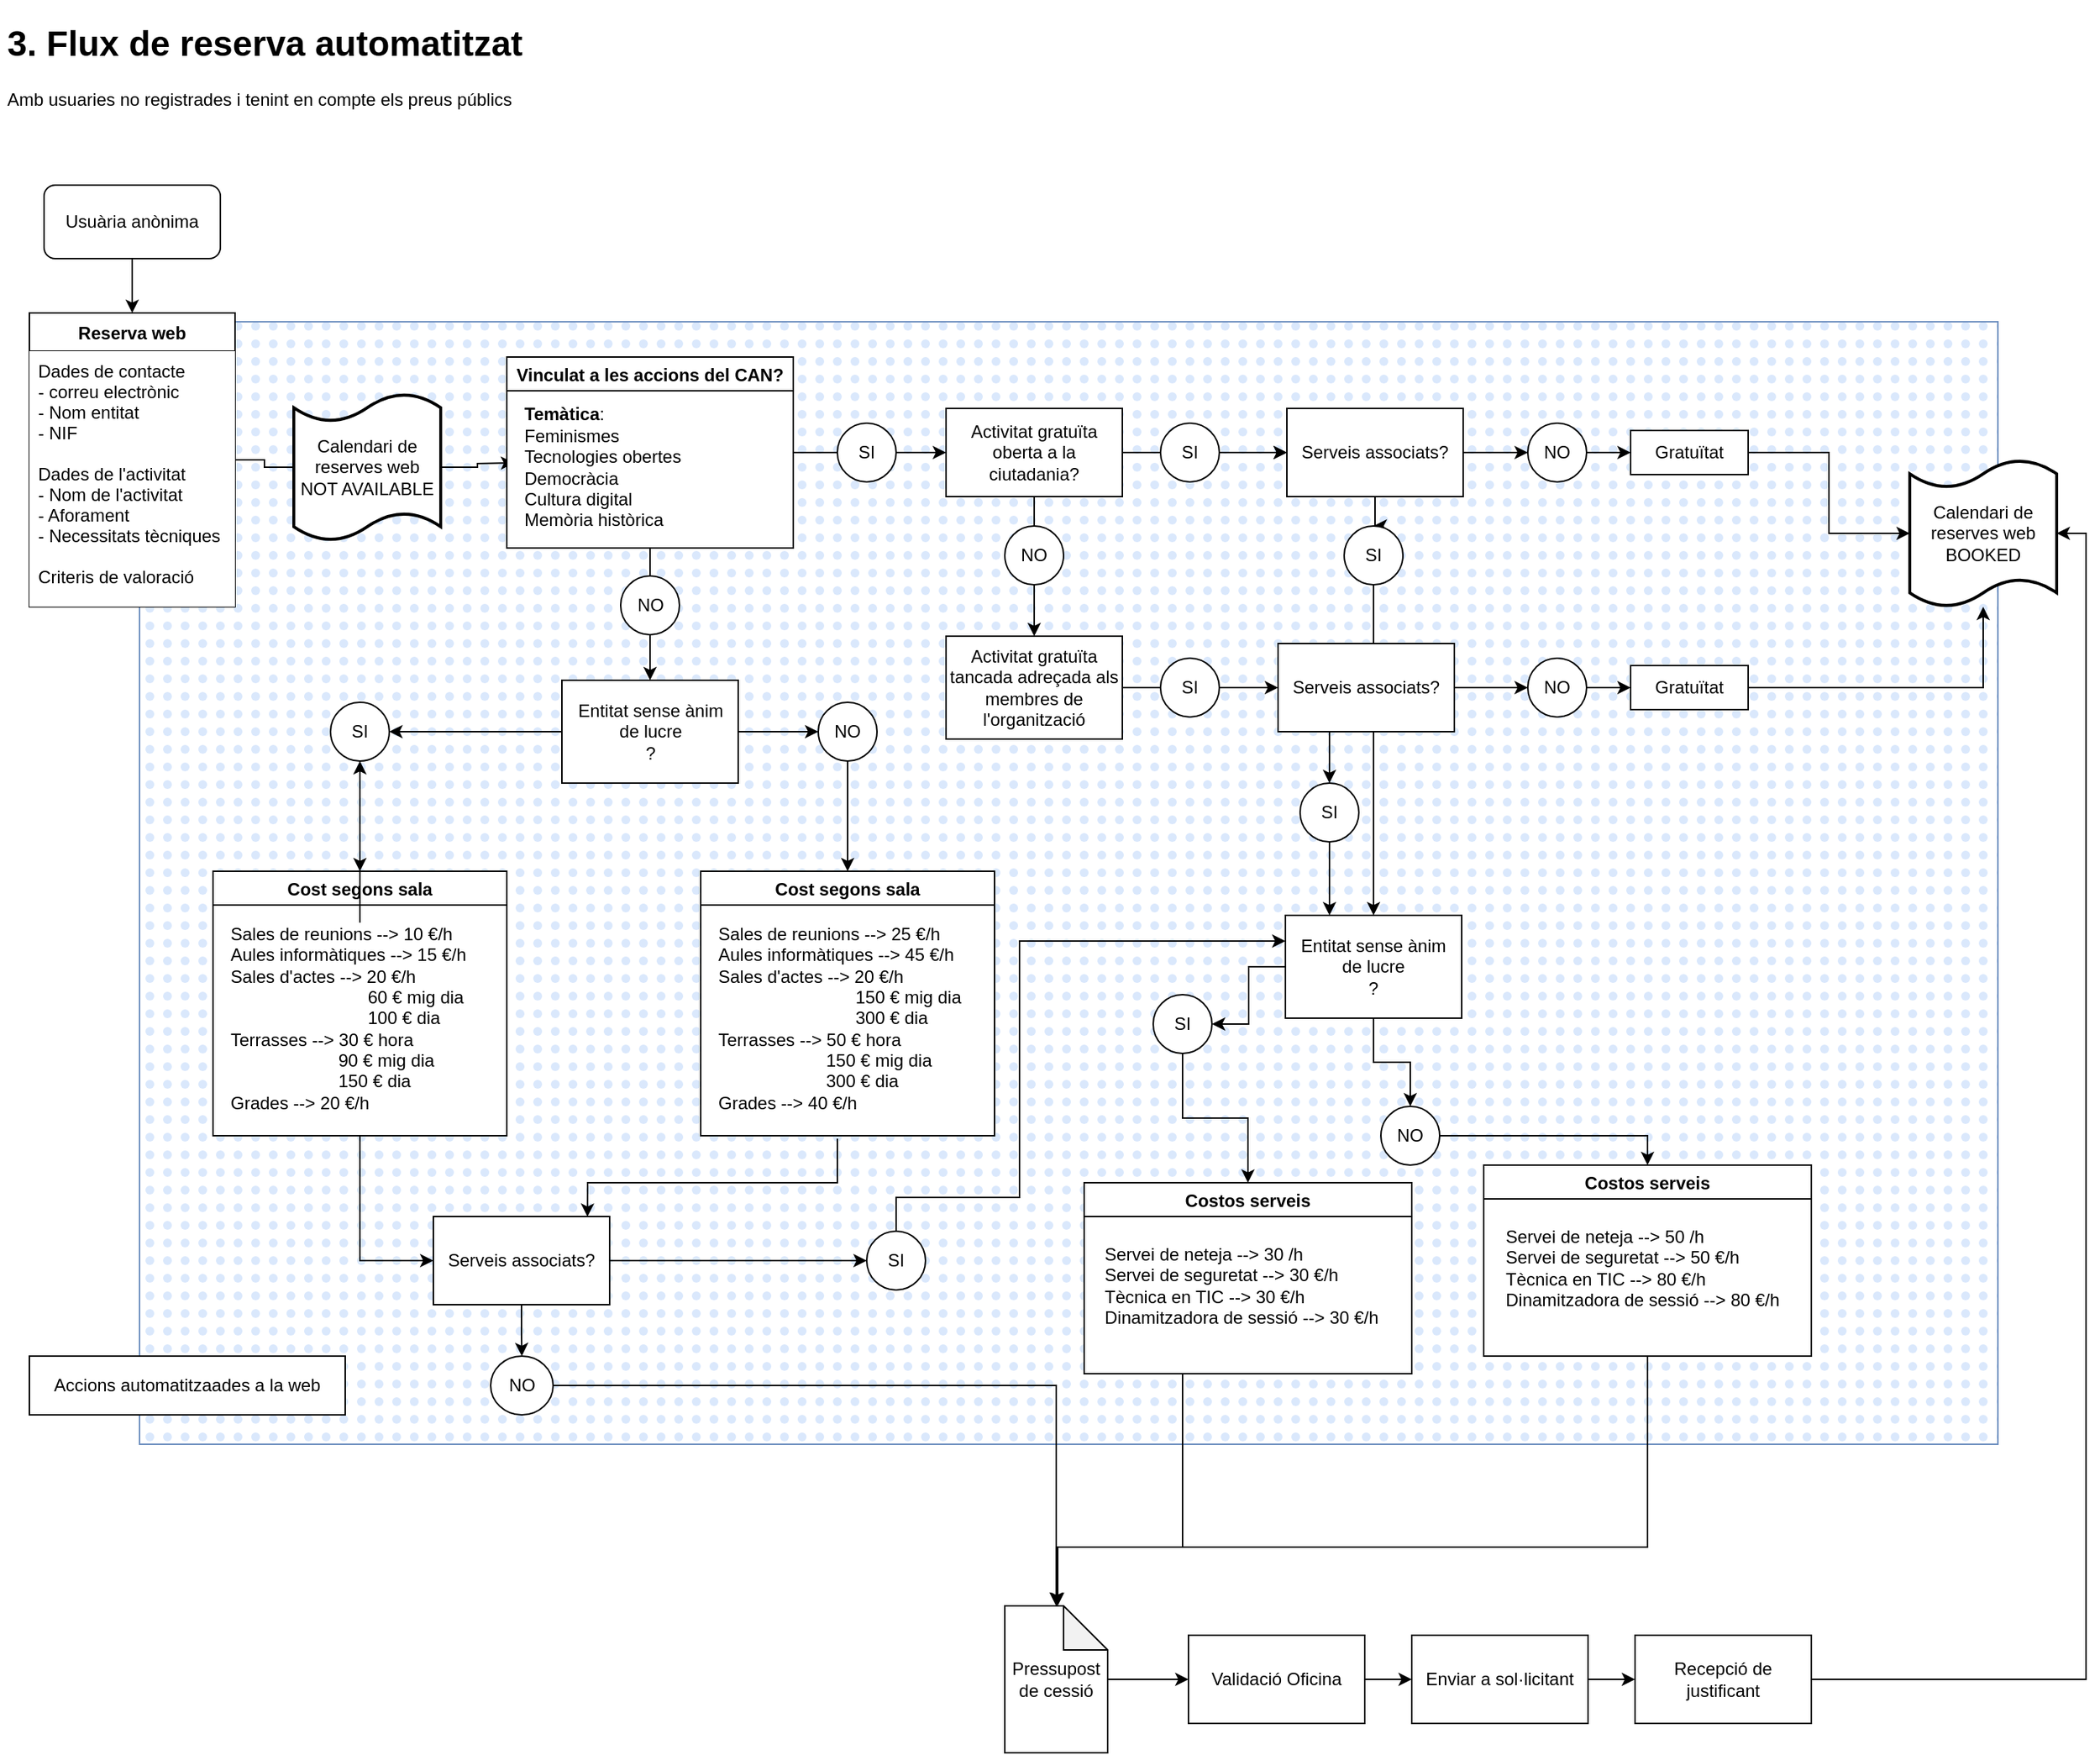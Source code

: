 <mxfile version="20.3.0" type="github">
  <diagram id="QWcHRJpWfeQXFMJefIEu" name="Page-1">
    <mxGraphModel dx="2296" dy="-144" grid="1" gridSize="10" guides="1" tooltips="1" connect="1" arrows="1" fold="1" page="1" pageScale="1" pageWidth="1169" pageHeight="827" math="0" shadow="0">
      <root>
        <mxCell id="0" />
        <mxCell id="1" parent="0" />
        <mxCell id="eaU4gPAbgvnITO38szU_-100" value="" style="verticalLabelPosition=bottom;verticalAlign=top;html=1;shape=mxgraph.basic.patternFillRect;fillStyle=dots;step=5;fillStrokeWidth=0.2;fillStrokeColor=#dddddd;fillColor=#dae8fc;strokeColor=#6c8ebf;" parent="1" vertex="1">
          <mxGeometry x="-995" y="1094" width="1265" height="764" as="geometry" />
        </mxCell>
        <mxCell id="eaU4gPAbgvnITO38szU_-101" value="Accions automatitzaades a la web" style="rounded=0;whiteSpace=wrap;html=1;fillColor=#ffffff;" parent="1" vertex="1">
          <mxGeometry x="-1070" y="1798" width="215" height="40" as="geometry" />
        </mxCell>
        <mxCell id="AwSX1SjbMn1UK7kxIGxx-265" value="&lt;h1&gt;3. Flux de reserva automatitzat&lt;br&gt;&lt;/h1&gt;&lt;div&gt;Amb usuaries no registrades i tenint en compte els preus públics&lt;br&gt;&lt;/div&gt;" style="text;html=1;strokeColor=none;fillColor=none;spacing=5;spacingTop=-20;whiteSpace=wrap;overflow=hidden;rounded=0;" parent="1" vertex="1">
          <mxGeometry x="-1090" y="885" width="435" height="120" as="geometry" />
        </mxCell>
        <mxCell id="eaU4gPAbgvnITO38szU_-103" style="edgeStyle=orthogonalEdgeStyle;rounded=0;orthogonalLoop=1;jettySize=auto;html=1;entryX=0.5;entryY=0;entryDx=0;entryDy=0;" parent="1" source="AwSX1SjbMn1UK7kxIGxx-267" target="AwSX1SjbMn1UK7kxIGxx-269" edge="1">
          <mxGeometry relative="1" as="geometry" />
        </mxCell>
        <mxCell id="AwSX1SjbMn1UK7kxIGxx-267" value="Usuària anònima" style="rounded=1;whiteSpace=wrap;html=1;" parent="1" vertex="1">
          <mxGeometry x="-1060" y="1001" width="120" height="50" as="geometry" />
        </mxCell>
        <mxCell id="eaU4gPAbgvnITO38szU_-9" style="edgeStyle=orthogonalEdgeStyle;rounded=0;orthogonalLoop=1;jettySize=auto;html=1;exitX=1;exitY=0.5;exitDx=0;exitDy=0;startArrow=none;" parent="1" source="eaU4gPAbgvnITO38szU_-113" edge="1">
          <mxGeometry relative="1" as="geometry">
            <mxPoint x="-740" y="1190" as="targetPoint" />
          </mxGeometry>
        </mxCell>
        <mxCell id="AwSX1SjbMn1UK7kxIGxx-269" value="Reserva web" style="swimlane;fontStyle=1;childLayout=stackLayout;horizontal=1;startSize=26;horizontalStack=0;resizeParent=1;resizeParentMax=0;resizeLast=0;collapsible=1;marginBottom=0;" parent="1" vertex="1">
          <mxGeometry x="-1070" y="1088" width="140" height="200" as="geometry" />
        </mxCell>
        <mxCell id="AwSX1SjbMn1UK7kxIGxx-270" value="Dades de contacte&#xa;- correu electrònic&#xa;- Nom entitat&#xa;- NIF&#xa;&#xa;Dades de l&#39;activitat&#xa;- Nom de l&#39;activitat&#xa;- Aforament&#xa;- Necessitats tècniques&#xa;&#xa;Criteris de valoració&#xa;" style="text;strokeColor=none;align=left;verticalAlign=top;spacingLeft=4;spacingRight=4;overflow=hidden;rotatable=0;points=[[0,0.5],[1,0.5]];portConstraint=eastwest;fillColor=#ffffff;" parent="AwSX1SjbMn1UK7kxIGxx-269" vertex="1">
          <mxGeometry y="26" width="140" height="174" as="geometry" />
        </mxCell>
        <mxCell id="eaU4gPAbgvnITO38szU_-16" value="" style="edgeStyle=orthogonalEdgeStyle;rounded=0;orthogonalLoop=1;jettySize=auto;html=1;" parent="1" source="eaU4gPAbgvnITO38szU_-4" target="eaU4gPAbgvnITO38szU_-8" edge="1">
          <mxGeometry relative="1" as="geometry" />
        </mxCell>
        <mxCell id="eaU4gPAbgvnITO38szU_-30" value="" style="edgeStyle=orthogonalEdgeStyle;rounded=0;orthogonalLoop=1;jettySize=auto;html=1;" parent="1" source="eaU4gPAbgvnITO38szU_-4" target="eaU4gPAbgvnITO38szU_-29" edge="1">
          <mxGeometry relative="1" as="geometry" />
        </mxCell>
        <mxCell id="eaU4gPAbgvnITO38szU_-4" value="Vinculat a les accions del CAN?" style="swimlane;gradientColor=#ffffff;swimlaneFillColor=#ffffff;" parent="1" vertex="1">
          <mxGeometry x="-745" y="1118" width="195" height="130" as="geometry" />
        </mxCell>
        <mxCell id="eaU4gPAbgvnITO38szU_-5" value="&lt;div align=&quot;left&quot;&gt;&lt;b&gt;Temàtica&lt;/b&gt;:&lt;br&gt;Feminismes&lt;br&gt;Tecnologies obertes&lt;br&gt;Democràcia&lt;br&gt;Cultura digital&lt;br&gt;&lt;/div&gt;&lt;div align=&quot;left&quot;&gt;Memòria històrica&lt;/div&gt;" style="text;html=1;align=left;verticalAlign=middle;resizable=0;points=[];autosize=1;strokeColor=none;" parent="eaU4gPAbgvnITO38szU_-4" vertex="1">
          <mxGeometry x="10" y="30" width="120" height="90" as="geometry" />
        </mxCell>
        <mxCell id="eaU4gPAbgvnITO38szU_-7" value="SI" style="ellipse;whiteSpace=wrap;html=1;aspect=fixed;" parent="1" vertex="1">
          <mxGeometry x="-520" y="1163" width="40" height="40" as="geometry" />
        </mxCell>
        <mxCell id="eaU4gPAbgvnITO38szU_-25" value="" style="edgeStyle=orthogonalEdgeStyle;rounded=0;orthogonalLoop=1;jettySize=auto;html=1;" parent="1" source="eaU4gPAbgvnITO38szU_-8" target="eaU4gPAbgvnITO38szU_-21" edge="1">
          <mxGeometry relative="1" as="geometry" />
        </mxCell>
        <mxCell id="eaU4gPAbgvnITO38szU_-46" value="" style="edgeStyle=orthogonalEdgeStyle;rounded=0;orthogonalLoop=1;jettySize=auto;html=1;" parent="1" source="eaU4gPAbgvnITO38szU_-8" target="eaU4gPAbgvnITO38szU_-41" edge="1">
          <mxGeometry relative="1" as="geometry" />
        </mxCell>
        <mxCell id="eaU4gPAbgvnITO38szU_-8" value="Activitat gratuïta oberta a la ciutadania?" style="rounded=0;whiteSpace=wrap;html=1;" parent="1" vertex="1">
          <mxGeometry x="-446" y="1153" width="120" height="60" as="geometry" />
        </mxCell>
        <mxCell id="eaU4gPAbgvnITO38szU_-42" value="" style="edgeStyle=orthogonalEdgeStyle;rounded=0;orthogonalLoop=1;jettySize=auto;html=1;" parent="1" source="eaU4gPAbgvnITO38szU_-12" target="eaU4gPAbgvnITO38szU_-41" edge="1">
          <mxGeometry relative="1" as="geometry" />
        </mxCell>
        <mxCell id="eaU4gPAbgvnITO38szU_-12" value="SI" style="ellipse;whiteSpace=wrap;html=1;aspect=fixed;" parent="1" vertex="1">
          <mxGeometry x="-300" y="1163" width="40" height="40" as="geometry" />
        </mxCell>
        <mxCell id="eaU4gPAbgvnITO38szU_-18" value="" style="edgeStyle=orthogonalEdgeStyle;rounded=0;orthogonalLoop=1;jettySize=auto;html=1;" parent="1" source="eaU4gPAbgvnITO38szU_-13" target="eaU4gPAbgvnITO38szU_-17" edge="1">
          <mxGeometry relative="1" as="geometry" />
        </mxCell>
        <mxCell id="eaU4gPAbgvnITO38szU_-13" value="Gratuïtat" style="rounded=0;whiteSpace=wrap;html=1;" parent="1" vertex="1">
          <mxGeometry x="20" y="1168" width="80" height="30" as="geometry" />
        </mxCell>
        <mxCell id="eaU4gPAbgvnITO38szU_-17" value="&lt;div&gt;Calendari de reserves web&lt;/div&gt;&lt;div&gt;BOOKED&lt;br&gt;&lt;/div&gt;" style="shape=tape;whiteSpace=wrap;html=1;strokeWidth=2;size=0.19" parent="1" vertex="1">
          <mxGeometry x="210" y="1188" width="100" height="100" as="geometry" />
        </mxCell>
        <mxCell id="eaU4gPAbgvnITO38szU_-19" value="NO" style="ellipse;whiteSpace=wrap;html=1;aspect=fixed;" parent="1" vertex="1">
          <mxGeometry x="-406" y="1233" width="40" height="40" as="geometry" />
        </mxCell>
        <mxCell id="eaU4gPAbgvnITO38szU_-21" value="Activitat gratuïta tancada adreçada als membres de l&#39;organització" style="rounded=0;whiteSpace=wrap;html=1;" parent="1" vertex="1">
          <mxGeometry x="-446" y="1308" width="120" height="70" as="geometry" />
        </mxCell>
        <mxCell id="eaU4gPAbgvnITO38szU_-57" value="" style="edgeStyle=orthogonalEdgeStyle;rounded=0;orthogonalLoop=1;jettySize=auto;html=1;" parent="1" source="eaU4gPAbgvnITO38szU_-22" target="eaU4gPAbgvnITO38szU_-53" edge="1">
          <mxGeometry relative="1" as="geometry" />
        </mxCell>
        <mxCell id="eaU4gPAbgvnITO38szU_-22" value="SI" style="ellipse;whiteSpace=wrap;html=1;aspect=fixed;" parent="1" vertex="1">
          <mxGeometry x="-300" y="1323" width="40" height="40" as="geometry" />
        </mxCell>
        <mxCell id="eaU4gPAbgvnITO38szU_-24" value="" style="edgeStyle=orthogonalEdgeStyle;rounded=0;orthogonalLoop=1;jettySize=auto;html=1;endArrow=none;" parent="1" source="eaU4gPAbgvnITO38szU_-21" target="eaU4gPAbgvnITO38szU_-22" edge="1">
          <mxGeometry relative="1" as="geometry">
            <mxPoint x="-326" y="1343" as="sourcePoint" />
            <mxPoint x="-215" y="1343" as="targetPoint" />
          </mxGeometry>
        </mxCell>
        <mxCell id="eaU4gPAbgvnITO38szU_-27" value="NO" style="ellipse;whiteSpace=wrap;html=1;aspect=fixed;" parent="1" vertex="1">
          <mxGeometry x="-667.5" y="1267" width="40" height="40" as="geometry" />
        </mxCell>
        <mxCell id="eaU4gPAbgvnITO38szU_-65" style="edgeStyle=orthogonalEdgeStyle;rounded=0;orthogonalLoop=1;jettySize=auto;html=1;entryX=0;entryY=0.5;entryDx=0;entryDy=0;" parent="1" source="eaU4gPAbgvnITO38szU_-28" target="eaU4gPAbgvnITO38szU_-64" edge="1">
          <mxGeometry relative="1" as="geometry" />
        </mxCell>
        <mxCell id="eaU4gPAbgvnITO38szU_-28" value="Cost segons sala" style="swimlane;gradientColor=#ffffff;swimlaneFillColor=#ffffff;" parent="1" vertex="1">
          <mxGeometry x="-945" y="1468" width="200" height="180" as="geometry" />
        </mxCell>
        <mxCell id="eaU4gPAbgvnITO38szU_-32" value="&lt;div align=&quot;left&quot;&gt;Sales de reunions --&amp;gt; 10 €/h&lt;/div&gt;&lt;div align=&quot;left&quot;&gt;Aules informàtiques --&amp;gt; 15 €/h&lt;br&gt;&lt;/div&gt;&lt;div&gt;Sales d&#39;actes --&amp;gt; 20 €/h&lt;br&gt;&amp;nbsp;&amp;nbsp;&amp;nbsp;&amp;nbsp;&amp;nbsp;&amp;nbsp;&amp;nbsp;&amp;nbsp;&amp;nbsp;&amp;nbsp;&amp;nbsp;&amp;nbsp;&amp;nbsp;&amp;nbsp;&amp;nbsp;&amp;nbsp;&amp;nbsp;&amp;nbsp;&amp;nbsp;&amp;nbsp;&amp;nbsp;&amp;nbsp;&amp;nbsp;&amp;nbsp;&amp;nbsp;&amp;nbsp;&amp;nbsp; 60 € mig dia&lt;/div&gt;&lt;div&gt;&amp;nbsp; &amp;nbsp; &amp;nbsp; &amp;nbsp; &amp;nbsp; &amp;nbsp; &amp;nbsp; &amp;nbsp; &amp;nbsp; &amp;nbsp; &amp;nbsp; &amp;nbsp; &amp;nbsp; &amp;nbsp; 100 € dia &lt;br&gt;&lt;/div&gt;&lt;div&gt;Terrasses --&amp;gt; 30 € hora&lt;/div&gt;&lt;div&gt;&amp;nbsp;&amp;nbsp;&amp;nbsp;&amp;nbsp;&amp;nbsp;&amp;nbsp;&amp;nbsp;&amp;nbsp;&amp;nbsp;&amp;nbsp;&amp;nbsp;&amp;nbsp;&amp;nbsp;&amp;nbsp;&amp;nbsp;&amp;nbsp;&amp;nbsp;&amp;nbsp;&amp;nbsp;&amp;nbsp;&amp;nbsp; 90 € mig dia&lt;/div&gt;&lt;div&gt;&amp;nbsp;&amp;nbsp;&amp;nbsp;&amp;nbsp;&amp;nbsp;&amp;nbsp;&amp;nbsp;&amp;nbsp;&amp;nbsp;&amp;nbsp;&amp;nbsp;&amp;nbsp;&amp;nbsp;&amp;nbsp;&amp;nbsp;&amp;nbsp;&amp;nbsp;&amp;nbsp;&amp;nbsp;&amp;nbsp;&amp;nbsp; 150 € dia&lt;/div&gt;&lt;div&gt;Grades --&amp;gt; 20 €/h&lt;br&gt;&lt;/div&gt;" style="text;html=1;align=left;verticalAlign=middle;resizable=0;points=[];autosize=1;strokeColor=none;" parent="eaU4gPAbgvnITO38szU_-28" vertex="1">
          <mxGeometry x="10" y="35" width="180" height="130" as="geometry" />
        </mxCell>
        <mxCell id="eaU4gPAbgvnITO38szU_-33" style="edgeStyle=orthogonalEdgeStyle;rounded=0;orthogonalLoop=1;jettySize=auto;html=1;" parent="1" source="eaU4gPAbgvnITO38szU_-29" target="eaU4gPAbgvnITO38szU_-31" edge="1">
          <mxGeometry relative="1" as="geometry" />
        </mxCell>
        <mxCell id="eaU4gPAbgvnITO38szU_-29" value="&lt;div&gt;Entitat sense ànim &lt;br&gt;&lt;/div&gt;&lt;div&gt;de lucre&lt;/div&gt;?" style="rounded=0;whiteSpace=wrap;html=1;" parent="1" vertex="1">
          <mxGeometry x="-707.5" y="1338" width="120" height="70" as="geometry" />
        </mxCell>
        <mxCell id="eaU4gPAbgvnITO38szU_-39" value="" style="edgeStyle=orthogonalEdgeStyle;rounded=0;orthogonalLoop=1;jettySize=auto;html=1;" parent="1" source="eaU4gPAbgvnITO38szU_-29" target="eaU4gPAbgvnITO38szU_-38" edge="1">
          <mxGeometry relative="1" as="geometry" />
        </mxCell>
        <mxCell id="eaU4gPAbgvnITO38szU_-40" style="edgeStyle=orthogonalEdgeStyle;rounded=0;orthogonalLoop=1;jettySize=auto;html=1;" parent="1" source="eaU4gPAbgvnITO38szU_-31" target="eaU4gPAbgvnITO38szU_-28" edge="1">
          <mxGeometry relative="1" as="geometry" />
        </mxCell>
        <mxCell id="eaU4gPAbgvnITO38szU_-31" value="SI" style="ellipse;whiteSpace=wrap;html=1;aspect=fixed;" parent="1" vertex="1">
          <mxGeometry x="-865" y="1353" width="40" height="40" as="geometry" />
        </mxCell>
        <mxCell id="eaU4gPAbgvnITO38szU_-63" style="edgeStyle=orthogonalEdgeStyle;rounded=0;orthogonalLoop=1;jettySize=auto;html=1;entryX=0.5;entryY=0;entryDx=0;entryDy=0;" parent="1" source="eaU4gPAbgvnITO38szU_-38" target="eaU4gPAbgvnITO38szU_-61" edge="1">
          <mxGeometry relative="1" as="geometry" />
        </mxCell>
        <mxCell id="eaU4gPAbgvnITO38szU_-38" value="NO" style="ellipse;whiteSpace=wrap;html=1;aspect=fixed;" parent="1" vertex="1">
          <mxGeometry x="-533" y="1353" width="40" height="40" as="geometry" />
        </mxCell>
        <mxCell id="eaU4gPAbgvnITO38szU_-47" value="" style="edgeStyle=orthogonalEdgeStyle;rounded=0;orthogonalLoop=1;jettySize=auto;html=1;" parent="1" source="eaU4gPAbgvnITO38szU_-41" target="eaU4gPAbgvnITO38szU_-43" edge="1">
          <mxGeometry relative="1" as="geometry" />
        </mxCell>
        <mxCell id="eaU4gPAbgvnITO38szU_-49" value="" style="edgeStyle=orthogonalEdgeStyle;rounded=0;orthogonalLoop=1;jettySize=auto;html=1;" parent="1" source="eaU4gPAbgvnITO38szU_-41" target="eaU4gPAbgvnITO38szU_-48" edge="1">
          <mxGeometry relative="1" as="geometry" />
        </mxCell>
        <mxCell id="eaU4gPAbgvnITO38szU_-41" value="Serveis associats?" style="rounded=0;whiteSpace=wrap;html=1;" parent="1" vertex="1">
          <mxGeometry x="-214" y="1153" width="120" height="60" as="geometry" />
        </mxCell>
        <mxCell id="eaU4gPAbgvnITO38szU_-45" value="" style="edgeStyle=orthogonalEdgeStyle;rounded=0;orthogonalLoop=1;jettySize=auto;html=1;" parent="1" source="eaU4gPAbgvnITO38szU_-43" target="eaU4gPAbgvnITO38szU_-13" edge="1">
          <mxGeometry relative="1" as="geometry" />
        </mxCell>
        <mxCell id="eaU4gPAbgvnITO38szU_-43" value="NO" style="ellipse;whiteSpace=wrap;html=1;aspect=fixed;" parent="1" vertex="1">
          <mxGeometry x="-50" y="1163" width="40" height="40" as="geometry" />
        </mxCell>
        <mxCell id="eaU4gPAbgvnITO38szU_-76" style="edgeStyle=orthogonalEdgeStyle;rounded=0;orthogonalLoop=1;jettySize=auto;html=1;" parent="1" source="eaU4gPAbgvnITO38szU_-48" target="eaU4gPAbgvnITO38szU_-74" edge="1">
          <mxGeometry relative="1" as="geometry" />
        </mxCell>
        <mxCell id="eaU4gPAbgvnITO38szU_-48" value="SI" style="ellipse;whiteSpace=wrap;html=1;aspect=fixed;" parent="1" vertex="1">
          <mxGeometry x="-175" y="1233" width="40" height="40" as="geometry" />
        </mxCell>
        <mxCell id="eaU4gPAbgvnITO38szU_-58" style="edgeStyle=orthogonalEdgeStyle;rounded=0;orthogonalLoop=1;jettySize=auto;html=1;" parent="1" source="eaU4gPAbgvnITO38szU_-50" target="eaU4gPAbgvnITO38szU_-17" edge="1">
          <mxGeometry relative="1" as="geometry" />
        </mxCell>
        <mxCell id="eaU4gPAbgvnITO38szU_-50" value="Gratuïtat" style="rounded=0;whiteSpace=wrap;html=1;" parent="1" vertex="1">
          <mxGeometry x="20" y="1328" width="80" height="30" as="geometry" />
        </mxCell>
        <mxCell id="eaU4gPAbgvnITO38szU_-51" value="" style="edgeStyle=orthogonalEdgeStyle;rounded=0;orthogonalLoop=1;jettySize=auto;html=1;" parent="1" source="eaU4gPAbgvnITO38szU_-53" target="eaU4gPAbgvnITO38szU_-55" edge="1">
          <mxGeometry relative="1" as="geometry" />
        </mxCell>
        <mxCell id="eaU4gPAbgvnITO38szU_-60" style="edgeStyle=orthogonalEdgeStyle;rounded=0;orthogonalLoop=1;jettySize=auto;html=1;entryX=0;entryY=0.5;entryDx=0;entryDy=0;exitX=0.25;exitY=1;exitDx=0;exitDy=0;" parent="1" source="eaU4gPAbgvnITO38szU_-53" target="eaU4gPAbgvnITO38szU_-56" edge="1">
          <mxGeometry relative="1" as="geometry" />
        </mxCell>
        <mxCell id="eaU4gPAbgvnITO38szU_-53" value="Serveis associats?" style="rounded=0;whiteSpace=wrap;html=1;" parent="1" vertex="1">
          <mxGeometry x="-220" y="1313" width="120" height="60" as="geometry" />
        </mxCell>
        <mxCell id="eaU4gPAbgvnITO38szU_-54" value="" style="edgeStyle=orthogonalEdgeStyle;rounded=0;orthogonalLoop=1;jettySize=auto;html=1;" parent="1" source="eaU4gPAbgvnITO38szU_-55" target="eaU4gPAbgvnITO38szU_-50" edge="1">
          <mxGeometry relative="1" as="geometry" />
        </mxCell>
        <mxCell id="eaU4gPAbgvnITO38szU_-55" value="NO" style="ellipse;whiteSpace=wrap;html=1;aspect=fixed;" parent="1" vertex="1">
          <mxGeometry x="-50" y="1323" width="40" height="40" as="geometry" />
        </mxCell>
        <mxCell id="eaU4gPAbgvnITO38szU_-75" style="edgeStyle=orthogonalEdgeStyle;rounded=0;orthogonalLoop=1;jettySize=auto;html=1;exitX=1;exitY=0.5;exitDx=0;exitDy=0;entryX=0.25;entryY=0;entryDx=0;entryDy=0;" parent="1" source="eaU4gPAbgvnITO38szU_-56" target="eaU4gPAbgvnITO38szU_-74" edge="1">
          <mxGeometry relative="1" as="geometry" />
        </mxCell>
        <mxCell id="eaU4gPAbgvnITO38szU_-56" value="SI" style="ellipse;whiteSpace=wrap;html=1;aspect=fixed;direction=south;" parent="1" vertex="1">
          <mxGeometry x="-205" y="1408" width="40" height="40" as="geometry" />
        </mxCell>
        <mxCell id="eaU4gPAbgvnITO38szU_-61" value="Cost segons sala" style="swimlane;gradientColor=#ffffff;swimlaneFillColor=#ffffff;" parent="1" vertex="1">
          <mxGeometry x="-613" y="1468" width="200" height="180" as="geometry" />
        </mxCell>
        <mxCell id="eaU4gPAbgvnITO38szU_-62" value="&lt;div align=&quot;left&quot;&gt;Sales de reunions --&amp;gt; 25 €/h&lt;/div&gt;&lt;div align=&quot;left&quot;&gt;Aules informàtiques --&amp;gt; 45 €/h&lt;br&gt;&lt;/div&gt;&lt;div&gt;Sales d&#39;actes --&amp;gt; 20 €/h&lt;br&gt;&amp;nbsp;&amp;nbsp;&amp;nbsp;&amp;nbsp;&amp;nbsp;&amp;nbsp;&amp;nbsp;&amp;nbsp;&amp;nbsp;&amp;nbsp;&amp;nbsp;&amp;nbsp;&amp;nbsp;&amp;nbsp;&amp;nbsp;&amp;nbsp;&amp;nbsp;&amp;nbsp;&amp;nbsp;&amp;nbsp;&amp;nbsp;&amp;nbsp;&amp;nbsp;&amp;nbsp;&amp;nbsp;&amp;nbsp;&amp;nbsp; 150 € mig dia&lt;/div&gt;&lt;div&gt;&amp;nbsp; &amp;nbsp; &amp;nbsp; &amp;nbsp; &amp;nbsp; &amp;nbsp; &amp;nbsp; &amp;nbsp; &amp;nbsp; &amp;nbsp; &amp;nbsp; &amp;nbsp; &amp;nbsp; &amp;nbsp; 300 € dia &lt;br&gt;&lt;/div&gt;&lt;div&gt;Terrasses --&amp;gt; 50 € hora&lt;/div&gt;&lt;div&gt;&amp;nbsp;&amp;nbsp;&amp;nbsp;&amp;nbsp;&amp;nbsp;&amp;nbsp;&amp;nbsp;&amp;nbsp;&amp;nbsp;&amp;nbsp;&amp;nbsp;&amp;nbsp;&amp;nbsp;&amp;nbsp;&amp;nbsp;&amp;nbsp;&amp;nbsp;&amp;nbsp;&amp;nbsp;&amp;nbsp;&amp;nbsp; 150 € mig dia&lt;/div&gt;&lt;div&gt;&amp;nbsp;&amp;nbsp;&amp;nbsp;&amp;nbsp;&amp;nbsp;&amp;nbsp;&amp;nbsp;&amp;nbsp;&amp;nbsp;&amp;nbsp;&amp;nbsp;&amp;nbsp;&amp;nbsp;&amp;nbsp;&amp;nbsp;&amp;nbsp;&amp;nbsp;&amp;nbsp;&amp;nbsp;&amp;nbsp;&amp;nbsp; 300 € dia&lt;/div&gt;&lt;div&gt;Grades --&amp;gt; 40 €/h&lt;br&gt;&lt;/div&gt;" style="text;html=1;align=left;verticalAlign=middle;resizable=0;points=[];autosize=1;strokeColor=none;" parent="eaU4gPAbgvnITO38szU_-61" vertex="1">
          <mxGeometry x="10" y="35" width="180" height="130" as="geometry" />
        </mxCell>
        <mxCell id="eaU4gPAbgvnITO38szU_-68" value="" style="edgeStyle=orthogonalEdgeStyle;rounded=0;orthogonalLoop=1;jettySize=auto;html=1;" parent="1" source="eaU4gPAbgvnITO38szU_-64" target="eaU4gPAbgvnITO38szU_-67" edge="1">
          <mxGeometry relative="1" as="geometry" />
        </mxCell>
        <mxCell id="eaU4gPAbgvnITO38szU_-93" value="" style="edgeStyle=orthogonalEdgeStyle;rounded=0;orthogonalLoop=1;jettySize=auto;html=1;" parent="1" source="eaU4gPAbgvnITO38szU_-64" target="eaU4gPAbgvnITO38szU_-92" edge="1">
          <mxGeometry relative="1" as="geometry" />
        </mxCell>
        <mxCell id="eaU4gPAbgvnITO38szU_-64" value="Serveis associats?" style="rounded=0;whiteSpace=wrap;html=1;" parent="1" vertex="1">
          <mxGeometry x="-795" y="1703" width="120" height="60" as="geometry" />
        </mxCell>
        <mxCell id="eaU4gPAbgvnITO38szU_-79" style="edgeStyle=orthogonalEdgeStyle;rounded=0;orthogonalLoop=1;jettySize=auto;html=1;entryX=0;entryY=0.25;entryDx=0;entryDy=0;" parent="1" source="eaU4gPAbgvnITO38szU_-67" target="eaU4gPAbgvnITO38szU_-74" edge="1">
          <mxGeometry relative="1" as="geometry">
            <Array as="points">
              <mxPoint x="-480" y="1690" />
              <mxPoint x="-396" y="1690" />
              <mxPoint x="-396" y="1516" />
            </Array>
          </mxGeometry>
        </mxCell>
        <mxCell id="eaU4gPAbgvnITO38szU_-67" value="SI" style="ellipse;whiteSpace=wrap;html=1;aspect=fixed;direction=south;" parent="1" vertex="1">
          <mxGeometry x="-500" y="1713" width="40" height="40" as="geometry" />
        </mxCell>
        <mxCell id="eaU4gPAbgvnITO38szU_-98" style="edgeStyle=orthogonalEdgeStyle;rounded=0;orthogonalLoop=1;jettySize=auto;html=1;entryX=0.5;entryY=0;entryDx=0;entryDy=0;entryPerimeter=0;" parent="1" source="eaU4gPAbgvnITO38szU_-72" target="eaU4gPAbgvnITO38szU_-94" edge="1">
          <mxGeometry relative="1" as="geometry">
            <Array as="points">
              <mxPoint x="-285" y="1928" />
              <mxPoint x="-371" y="1928" />
            </Array>
          </mxGeometry>
        </mxCell>
        <mxCell id="eaU4gPAbgvnITO38szU_-72" value="Costos serveis" style="swimlane;gradientColor=#ffffff;swimlaneFillColor=#ffffff;" parent="1" vertex="1">
          <mxGeometry x="-352" y="1680" width="223" height="130" as="geometry" />
        </mxCell>
        <mxCell id="eaU4gPAbgvnITO38szU_-81" value="&lt;div align=&quot;left&quot;&gt;Servei de neteja --&amp;gt; 30 /h&lt;/div&gt;&lt;div align=&quot;left&quot;&gt;Servei de seguretat --&amp;gt; 30 €/h&lt;/div&gt;&lt;div align=&quot;left&quot;&gt;Tècnica en TIC --&amp;gt; 30 €/h&lt;br&gt;Dinamitzadora de sessió --&amp;gt; 30 €/h&lt;br&gt;&lt;/div&gt;" style="text;html=1;align=left;verticalAlign=middle;resizable=0;points=[];autosize=1;strokeColor=none;" parent="eaU4gPAbgvnITO38szU_-72" vertex="1">
          <mxGeometry x="11.5" y="40" width="200" height="60" as="geometry" />
        </mxCell>
        <mxCell id="eaU4gPAbgvnITO38szU_-78" value="" style="edgeStyle=orthogonalEdgeStyle;rounded=0;orthogonalLoop=1;jettySize=auto;html=1;" parent="1" source="eaU4gPAbgvnITO38szU_-74" target="eaU4gPAbgvnITO38szU_-77" edge="1">
          <mxGeometry relative="1" as="geometry" />
        </mxCell>
        <mxCell id="eaU4gPAbgvnITO38szU_-83" value="" style="edgeStyle=orthogonalEdgeStyle;rounded=0;orthogonalLoop=1;jettySize=auto;html=1;" parent="1" source="eaU4gPAbgvnITO38szU_-74" target="eaU4gPAbgvnITO38szU_-82" edge="1">
          <mxGeometry relative="1" as="geometry" />
        </mxCell>
        <mxCell id="eaU4gPAbgvnITO38szU_-74" value="&lt;div&gt;Entitat sense ànim &lt;br&gt;&lt;/div&gt;&lt;div&gt;de lucre&lt;/div&gt;?" style="rounded=0;whiteSpace=wrap;html=1;" parent="1" vertex="1">
          <mxGeometry x="-215" y="1498" width="120" height="70" as="geometry" />
        </mxCell>
        <mxCell id="eaU4gPAbgvnITO38szU_-80" style="edgeStyle=orthogonalEdgeStyle;rounded=0;orthogonalLoop=1;jettySize=auto;html=1;entryX=0.5;entryY=0;entryDx=0;entryDy=0;" parent="1" source="eaU4gPAbgvnITO38szU_-77" target="eaU4gPAbgvnITO38szU_-72" edge="1">
          <mxGeometry relative="1" as="geometry" />
        </mxCell>
        <mxCell id="eaU4gPAbgvnITO38szU_-77" value="SI" style="ellipse;whiteSpace=wrap;html=1;aspect=fixed;" parent="1" vertex="1">
          <mxGeometry x="-305" y="1552" width="40" height="40" as="geometry" />
        </mxCell>
        <mxCell id="eaU4gPAbgvnITO38szU_-86" style="edgeStyle=orthogonalEdgeStyle;rounded=0;orthogonalLoop=1;jettySize=auto;html=1;entryX=0.5;entryY=0;entryDx=0;entryDy=0;" parent="1" source="eaU4gPAbgvnITO38szU_-82" target="eaU4gPAbgvnITO38szU_-84" edge="1">
          <mxGeometry relative="1" as="geometry" />
        </mxCell>
        <mxCell id="eaU4gPAbgvnITO38szU_-82" value="NO" style="ellipse;whiteSpace=wrap;html=1;aspect=fixed;" parent="1" vertex="1">
          <mxGeometry x="-150" y="1628" width="40" height="40" as="geometry" />
        </mxCell>
        <mxCell id="eaU4gPAbgvnITO38szU_-99" style="edgeStyle=orthogonalEdgeStyle;rounded=0;orthogonalLoop=1;jettySize=auto;html=1;" parent="1" source="eaU4gPAbgvnITO38szU_-84" edge="1">
          <mxGeometry relative="1" as="geometry">
            <mxPoint x="-370" y="1968" as="targetPoint" />
            <Array as="points">
              <mxPoint x="32" y="1928" />
              <mxPoint x="-370" y="1928" />
            </Array>
          </mxGeometry>
        </mxCell>
        <mxCell id="eaU4gPAbgvnITO38szU_-84" value="Costos serveis" style="swimlane;gradientColor=#ffffff;swimlaneFillColor=#ffffff;" parent="1" vertex="1">
          <mxGeometry x="-80" y="1668" width="223" height="130" as="geometry" />
        </mxCell>
        <mxCell id="eaU4gPAbgvnITO38szU_-85" value="&lt;div align=&quot;left&quot;&gt;Servei de neteja --&amp;gt; 50 /h&lt;/div&gt;&lt;div align=&quot;left&quot;&gt;Servei de seguretat --&amp;gt; 50 €/h&lt;/div&gt;&lt;div align=&quot;left&quot;&gt;Tècnica en TIC --&amp;gt; 80 €/h&lt;br&gt;Dinamitzadora de sessió --&amp;gt; 80 €/h&lt;br&gt;&lt;/div&gt;" style="text;html=1;align=left;verticalAlign=middle;resizable=0;points=[];autosize=1;strokeColor=none;fillColor=#ffffff;gradientColor=#ffffff;" parent="eaU4gPAbgvnITO38szU_-84" vertex="1">
          <mxGeometry x="13" y="40" width="200" height="60" as="geometry" />
        </mxCell>
        <mxCell id="eaU4gPAbgvnITO38szU_-95" style="edgeStyle=orthogonalEdgeStyle;rounded=0;orthogonalLoop=1;jettySize=auto;html=1;" parent="1" source="eaU4gPAbgvnITO38szU_-92" target="eaU4gPAbgvnITO38szU_-94" edge="1">
          <mxGeometry relative="1" as="geometry" />
        </mxCell>
        <mxCell id="eaU4gPAbgvnITO38szU_-92" value="NO" style="ellipse;whiteSpace=wrap;html=1;rounded=0;" parent="1" vertex="1">
          <mxGeometry x="-756" y="1798" width="42.5" height="40" as="geometry" />
        </mxCell>
        <mxCell id="eaU4gPAbgvnITO38szU_-106" value="" style="edgeStyle=orthogonalEdgeStyle;rounded=0;orthogonalLoop=1;jettySize=auto;html=1;" parent="1" source="eaU4gPAbgvnITO38szU_-94" target="eaU4gPAbgvnITO38szU_-105" edge="1">
          <mxGeometry relative="1" as="geometry" />
        </mxCell>
        <mxCell id="eaU4gPAbgvnITO38szU_-94" value="Pressupost de cessió" style="shape=note;whiteSpace=wrap;html=1;backgroundOutline=1;darkOpacity=0.05;" parent="1" vertex="1">
          <mxGeometry x="-406" y="1968" width="70" height="100" as="geometry" />
        </mxCell>
        <mxCell id="eaU4gPAbgvnITO38szU_-108" value="" style="edgeStyle=orthogonalEdgeStyle;rounded=0;orthogonalLoop=1;jettySize=auto;html=1;" parent="1" source="eaU4gPAbgvnITO38szU_-105" target="eaU4gPAbgvnITO38szU_-107" edge="1">
          <mxGeometry relative="1" as="geometry" />
        </mxCell>
        <mxCell id="eaU4gPAbgvnITO38szU_-105" value="Validació Oficina" style="whiteSpace=wrap;html=1;" parent="1" vertex="1">
          <mxGeometry x="-281" y="1988" width="120" height="60" as="geometry" />
        </mxCell>
        <mxCell id="eaU4gPAbgvnITO38szU_-110" value="" style="edgeStyle=orthogonalEdgeStyle;rounded=0;orthogonalLoop=1;jettySize=auto;html=1;" parent="1" source="eaU4gPAbgvnITO38szU_-107" target="eaU4gPAbgvnITO38szU_-109" edge="1">
          <mxGeometry relative="1" as="geometry" />
        </mxCell>
        <mxCell id="eaU4gPAbgvnITO38szU_-107" value="Enviar a sol·licitant" style="whiteSpace=wrap;html=1;" parent="1" vertex="1">
          <mxGeometry x="-129" y="1988" width="120" height="60" as="geometry" />
        </mxCell>
        <mxCell id="eaU4gPAbgvnITO38szU_-111" style="edgeStyle=orthogonalEdgeStyle;rounded=0;orthogonalLoop=1;jettySize=auto;html=1;entryX=1;entryY=0.5;entryDx=0;entryDy=0;entryPerimeter=0;" parent="1" source="eaU4gPAbgvnITO38szU_-109" target="eaU4gPAbgvnITO38szU_-17" edge="1">
          <mxGeometry relative="1" as="geometry" />
        </mxCell>
        <mxCell id="eaU4gPAbgvnITO38szU_-109" value="Recepció de justificant" style="whiteSpace=wrap;html=1;" parent="1" vertex="1">
          <mxGeometry x="23" y="1988" width="120" height="60" as="geometry" />
        </mxCell>
        <mxCell id="eaU4gPAbgvnITO38szU_-112" value="" style="edgeStyle=orthogonalEdgeStyle;rounded=0;orthogonalLoop=1;jettySize=auto;html=1;" parent="1" source="eaU4gPAbgvnITO38szU_-32" target="eaU4gPAbgvnITO38szU_-31" edge="1">
          <mxGeometry relative="1" as="geometry" />
        </mxCell>
        <mxCell id="eaU4gPAbgvnITO38szU_-113" value="&lt;div&gt;Calendari de reserves web&lt;/div&gt;&lt;div&gt;NOT AVAILABLE&lt;br&gt;&lt;/div&gt;" style="shape=tape;whiteSpace=wrap;html=1;strokeWidth=2;size=0.19" parent="1" vertex="1">
          <mxGeometry x="-890" y="1143" width="100" height="100" as="geometry" />
        </mxCell>
        <mxCell id="eaU4gPAbgvnITO38szU_-114" value="" style="edgeStyle=orthogonalEdgeStyle;rounded=0;orthogonalLoop=1;jettySize=auto;html=1;exitX=1;exitY=0.5;exitDx=0;exitDy=0;endArrow=none;" parent="1" source="AwSX1SjbMn1UK7kxIGxx-269" target="eaU4gPAbgvnITO38szU_-113" edge="1">
          <mxGeometry relative="1" as="geometry">
            <mxPoint x="-740" y="1190" as="targetPoint" />
            <mxPoint x="-930" y="1188" as="sourcePoint" />
          </mxGeometry>
        </mxCell>
        <mxCell id="Bpcp8K58jUq5xbHY3vmk-1" value="" style="endArrow=classic;html=1;rounded=0;entryX=0.874;entryY=0.003;entryDx=0;entryDy=0;entryPerimeter=0;" edge="1" parent="1" target="eaU4gPAbgvnITO38szU_-64">
          <mxGeometry width="50" height="50" relative="1" as="geometry">
            <mxPoint x="-520" y="1650" as="sourcePoint" />
            <mxPoint x="-390" y="1480" as="targetPoint" />
            <Array as="points">
              <mxPoint x="-520" y="1680" />
              <mxPoint x="-690" y="1680" />
            </Array>
          </mxGeometry>
        </mxCell>
      </root>
    </mxGraphModel>
  </diagram>
</mxfile>

